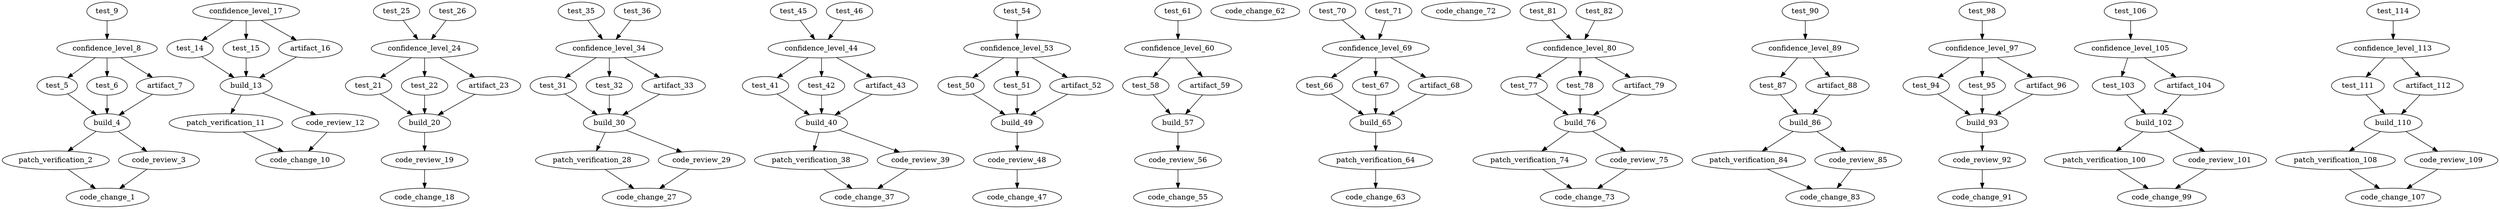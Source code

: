 strict digraph {
  code_change_1 [time=0,type=code_change]
  patch_verification_2 [time=1,type=patch_verification]
  code_review_3 [time=2,type=code_review]
  build_4 [time=3,type=build]
  test_5 [time=4,type=test]
  test_6 [time=5,type=test]
  artifact_7 [time=6,type=artifact]
  confidence_level_8 [time=7,type=confidence_level]
  test_9 [time=8,type=test]
  code_change_10 [time=9,type=code_change]
  patch_verification_11 [time=10,type=patch_verification]
  code_review_12 [time=11,type=code_review]
  build_13 [time=12,type=build]
  test_14 [time=13,type=test]
  test_15 [time=14,type=test]
  artifact_16 [time=15,type=artifact]
  confidence_level_17 [time=16,type=confidence_level]
  code_change_18 [time=17,type=code_change]
  code_review_19 [time=18,type=code_review]
  build_20 [time=19,type=build]
  test_21 [time=20,type=test]
  test_22 [time=21,type=test]
  artifact_23 [time=22,type=artifact]
  confidence_level_24 [time=23,type=confidence_level]
  test_25 [time=24,type=test]
  test_26 [time=25,type=test]
  code_change_27 [time=26,type=code_change]
  patch_verification_28 [time=27,type=patch_verification]
  code_review_29 [time=28,type=code_review]
  build_30 [time=29,type=build]
  test_31 [time=30,type=test]
  test_32 [time=31,type=test]
  artifact_33 [time=32,type=artifact]
  confidence_level_34 [time=33,type=confidence_level]
  test_35 [time=34,type=test]
  test_36 [time=35,type=test]
  code_change_37 [time=36,type=code_change]
  patch_verification_38 [time=37,type=patch_verification]
  code_review_39 [time=38,type=code_review]
  build_40 [time=39,type=build]
  test_41 [time=40,type=test]
  test_42 [time=41,type=test]
  artifact_43 [time=42,type=artifact]
  confidence_level_44 [time=43,type=confidence_level]
  test_45 [time=44,type=test]
  test_46 [time=45,type=test]
  code_change_47 [time=46,type=code_change]
  code_review_48 [time=47,type=code_review]
  build_49 [time=48,type=build]
  test_50 [time=49,type=test]
  test_51 [time=50,type=test]
  artifact_52 [time=51,type=artifact]
  confidence_level_53 [time=52,type=confidence_level]
  test_54 [time=53,type=test]
  code_change_55 [time=54,type=code_change]
  code_review_56 [time=55,type=code_review]
  build_57 [time=56,type=build]
  test_58 [time=57,type=test]
  artifact_59 [time=58,type=artifact]
  confidence_level_60 [time=59,type=confidence_level]
  test_61 [time=60,type=test]
  code_change_62 [time=61,type=code_change]
  code_change_63 [time=62,type=code_change]
  patch_verification_64 [time=63,type=patch_verification]
  build_65 [time=64,type=build]
  test_66 [time=65,type=test]
  test_67 [time=66,type=test]
  artifact_68 [time=67,type=artifact]
  confidence_level_69 [time=68,type=confidence_level]
  test_70 [time=69,type=test]
  test_71 [time=70,type=test]
  code_change_72 [time=71,type=code_change]
  code_change_73 [time=72,type=code_change]
  patch_verification_74 [time=73,type=patch_verification]
  code_review_75 [time=74,type=code_review]
  build_76 [time=75,type=build]
  test_77 [time=76,type=test]
  test_78 [time=77,type=test]
  artifact_79 [time=78,type=artifact]
  confidence_level_80 [time=79,type=confidence_level]
  test_81 [time=80,type=test]
  test_82 [time=81,type=test]
  code_change_83 [time=82,type=code_change]
  patch_verification_84 [time=83,type=patch_verification]
  code_review_85 [time=84,type=code_review]
  build_86 [time=85,type=build]
  test_87 [time=86,type=test]
  artifact_88 [time=87,type=artifact]
  confidence_level_89 [time=88,type=confidence_level]
  test_90 [time=89,type=test]
  code_change_91 [time=90,type=code_change]
  code_review_92 [time=91,type=code_review]
  build_93 [time=92,type=build]
  test_94 [time=93,type=test]
  test_95 [time=94,type=test]
  artifact_96 [time=95,type=artifact]
  confidence_level_97 [time=96,type=confidence_level]
  test_98 [time=97,type=test]
  code_change_99 [time=98,type=code_change]
  patch_verification_100 [time=99,type=patch_verification]
  code_review_101 [time=100,type=code_review]
  build_102 [time=101,type=build]
  test_103 [time=102,type=test]
  artifact_104 [time=103,type=artifact]
  confidence_level_105 [time=104,type=confidence_level]
  test_106 [time=105,type=test]
  code_change_107 [time=106,type=code_change]
  patch_verification_108 [time=107,type=patch_verification]
  code_review_109 [time=108,type=code_review]
  build_110 [time=109,type=build]
  test_111 [time=110,type=test]
  artifact_112 [time=111,type=artifact]
  confidence_level_113 [time=112,type=confidence_level]
  test_114 [time=113,type=test]
  patch_verification_2 -> code_change_1
  code_review_3 -> code_change_1
  build_4 -> patch_verification_2
  build_4 -> code_review_3
  test_5 -> build_4
  test_6 -> build_4
  artifact_7 -> build_4
  confidence_level_8 -> test_5
  confidence_level_8 -> test_6
  confidence_level_8 -> artifact_7
  test_9 -> confidence_level_8
  patch_verification_11 -> code_change_10
  code_review_12 -> code_change_10
  build_13 -> patch_verification_11
  build_13 -> code_review_12
  test_14 -> build_13
  test_15 -> build_13
  artifact_16 -> build_13
  confidence_level_17 -> test_14
  confidence_level_17 -> test_15
  confidence_level_17 -> artifact_16
  code_review_19 -> code_change_18
  build_20 -> code_review_19
  test_21 -> build_20
  test_22 -> build_20
  artifact_23 -> build_20
  confidence_level_24 -> test_21
  confidence_level_24 -> test_22
  confidence_level_24 -> artifact_23
  test_25 -> confidence_level_24
  test_26 -> confidence_level_24
  patch_verification_28 -> code_change_27
  code_review_29 -> code_change_27
  build_30 -> patch_verification_28
  build_30 -> code_review_29
  test_31 -> build_30
  test_32 -> build_30
  artifact_33 -> build_30
  confidence_level_34 -> test_31
  confidence_level_34 -> test_32
  confidence_level_34 -> artifact_33
  test_35 -> confidence_level_34
  test_36 -> confidence_level_34
  patch_verification_38 -> code_change_37
  code_review_39 -> code_change_37
  build_40 -> patch_verification_38
  build_40 -> code_review_39
  test_41 -> build_40
  test_42 -> build_40
  artifact_43 -> build_40
  confidence_level_44 -> test_41
  confidence_level_44 -> test_42
  confidence_level_44 -> artifact_43
  test_45 -> confidence_level_44
  test_46 -> confidence_level_44
  code_review_48 -> code_change_47
  build_49 -> code_review_48
  test_50 -> build_49
  test_51 -> build_49
  artifact_52 -> build_49
  confidence_level_53 -> test_50
  confidence_level_53 -> test_51
  confidence_level_53 -> artifact_52
  test_54 -> confidence_level_53
  code_review_56 -> code_change_55
  build_57 -> code_review_56
  test_58 -> build_57
  artifact_59 -> build_57
  confidence_level_60 -> test_58
  confidence_level_60 -> artifact_59
  test_61 -> confidence_level_60
  patch_verification_64 -> code_change_63
  build_65 -> patch_verification_64
  test_66 -> build_65
  test_67 -> build_65
  artifact_68 -> build_65
  confidence_level_69 -> test_66
  confidence_level_69 -> test_67
  confidence_level_69 -> artifact_68
  test_70 -> confidence_level_69
  test_71 -> confidence_level_69
  patch_verification_74 -> code_change_73
  code_review_75 -> code_change_73
  build_76 -> patch_verification_74
  build_76 -> code_review_75
  test_77 -> build_76
  test_78 -> build_76
  artifact_79 -> build_76
  confidence_level_80 -> test_77
  confidence_level_80 -> test_78
  confidence_level_80 -> artifact_79
  test_81 -> confidence_level_80
  test_82 -> confidence_level_80
  patch_verification_84 -> code_change_83
  code_review_85 -> code_change_83
  build_86 -> patch_verification_84
  build_86 -> code_review_85
  test_87 -> build_86
  artifact_88 -> build_86
  confidence_level_89 -> test_87
  confidence_level_89 -> artifact_88
  test_90 -> confidence_level_89
  code_review_92 -> code_change_91
  build_93 -> code_review_92
  test_94 -> build_93
  test_95 -> build_93
  artifact_96 -> build_93
  confidence_level_97 -> test_94
  confidence_level_97 -> test_95
  confidence_level_97 -> artifact_96
  test_98 -> confidence_level_97
  patch_verification_100 -> code_change_99
  code_review_101 -> code_change_99
  build_102 -> patch_verification_100
  build_102 -> code_review_101
  test_103 -> build_102
  artifact_104 -> build_102
  confidence_level_105 -> test_103
  confidence_level_105 -> artifact_104
  test_106 -> confidence_level_105
  patch_verification_108 -> code_change_107
  code_review_109 -> code_change_107
  build_110 -> patch_verification_108
  build_110 -> code_review_109
  test_111 -> build_110
  artifact_112 -> build_110
  confidence_level_113 -> test_111
  confidence_level_113 -> artifact_112
  test_114 -> confidence_level_113
}
